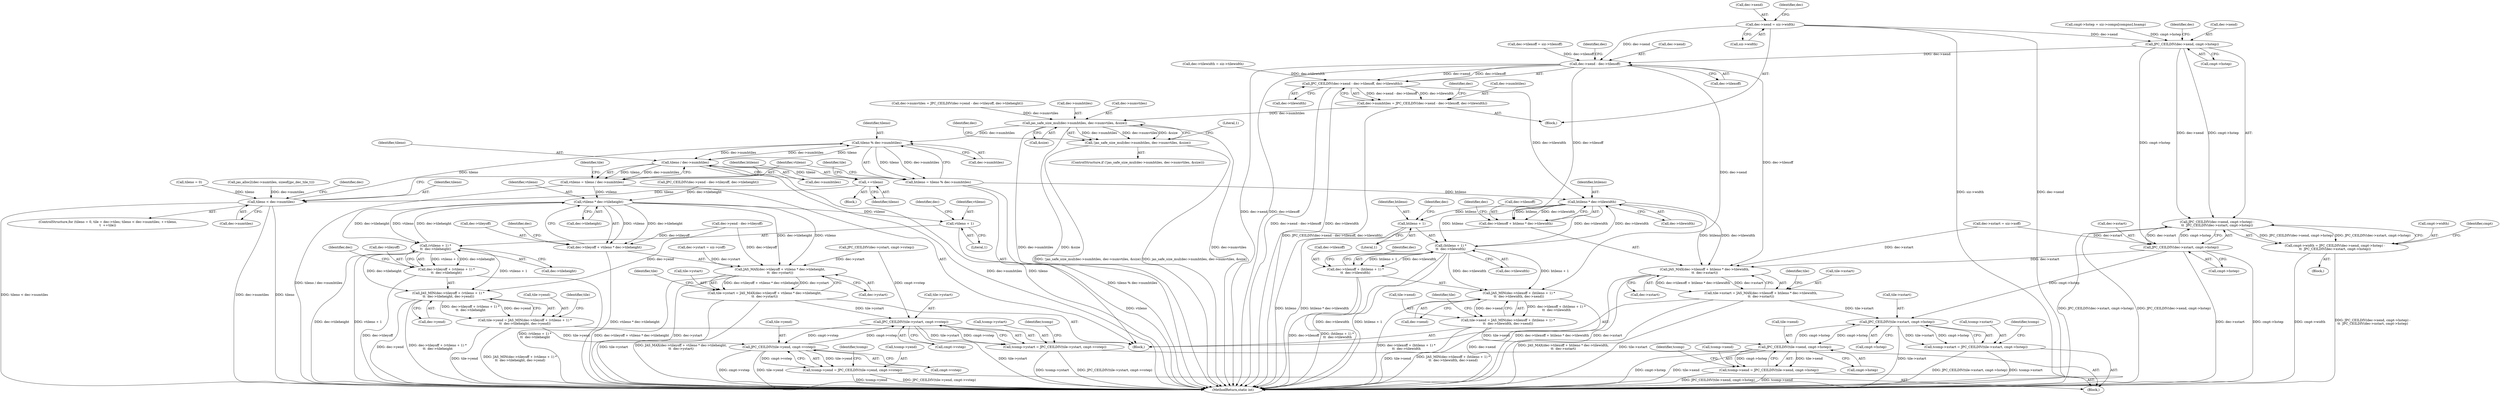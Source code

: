 digraph "0_jasper_d91198abd00fc435a397fe6bad906a4c1748e9cf@pointer" {
"1000136" [label="(Call,dec->xend = siz->width)"];
"1000285" [label="(Call,JPC_CEILDIV(dec->xend, cmpt->hstep))"];
"1000284" [label="(Call,JPC_CEILDIV(dec->xend, cmpt->hstep) -\n\t\t  JPC_CEILDIV(dec->xstart, cmpt->hstep))"];
"1000280" [label="(Call,cmpt->width = JPC_CEILDIV(dec->xend, cmpt->hstep) -\n\t\t  JPC_CEILDIV(dec->xstart, cmpt->hstep))"];
"1000292" [label="(Call,JPC_CEILDIV(dec->xstart, cmpt->hstep))"];
"1000463" [label="(Call,JAS_MAX(dec->tilexoff + htileno * dec->tilewidth,\n\t\t  dec->xstart))"];
"1000459" [label="(Call,tile->xstart = JAS_MAX(dec->tilexoff + htileno * dec->tilewidth,\n\t\t  dec->xstart))"];
"1000631" [label="(Call,JPC_CEILDIV(tile->xstart, cmpt->hstep))"];
"1000627" [label="(Call,tcomp->xstart = JPC_CEILDIV(tile->xstart, cmpt->hstep))"];
"1000653" [label="(Call,JPC_CEILDIV(tile->xend, cmpt->hstep))"];
"1000649" [label="(Call,tcomp->xend = JPC_CEILDIV(tile->xend, cmpt->hstep))"];
"1000338" [label="(Call,dec->xend - dec->tilexoff)"];
"1000337" [label="(Call,JPC_CEILDIV(dec->xend - dec->tilexoff, dec->tilewidth))"];
"1000333" [label="(Call,dec->numhtiles = JPC_CEILDIV(dec->xend - dec->tilexoff, dec->tilewidth))"];
"1000365" [label="(Call,jas_safe_size_mul(dec->numhtiles, dec->numvtiles, &size))"];
"1000364" [label="(Call,!jas_safe_size_mul(dec->numhtiles, dec->numvtiles, &size))"];
"1000437" [label="(Call,tileno % dec->numhtiles)"];
"1000435" [label="(Call,htileno = tileno % dec->numhtiles)"];
"1000468" [label="(Call,htileno * dec->tilewidth)"];
"1000464" [label="(Call,dec->tilexoff + htileno * dec->tilewidth)"];
"1000502" [label="(Call,(htileno + 1) *\n\t\t  dec->tilewidth)"];
"1000497" [label="(Call,JAS_MIN(dec->tilexoff + (htileno + 1) *\n\t\t  dec->tilewidth, dec->xend))"];
"1000493" [label="(Call,tile->xend = JAS_MIN(dec->tilexoff + (htileno + 1) *\n\t\t  dec->tilewidth, dec->xend))"];
"1000498" [label="(Call,dec->tilexoff + (htileno + 1) *\n\t\t  dec->tilewidth)"];
"1000503" [label="(Call,htileno + 1)"];
"1000444" [label="(Call,tileno / dec->numhtiles)"];
"1000430" [label="(Call,++tileno)"];
"1000424" [label="(Call,tileno < dec->numtiles)"];
"1000442" [label="(Call,vtileno = tileno / dec->numhtiles)"];
"1000485" [label="(Call,vtileno * dec->tileheight)"];
"1000480" [label="(Call,JAS_MAX(dec->tileyoff + vtileno * dec->tileheight,\n\t\t  dec->ystart))"];
"1000476" [label="(Call,tile->ystart = JAS_MAX(dec->tileyoff + vtileno * dec->tileheight,\n\t\t  dec->ystart))"];
"1000642" [label="(Call,JPC_CEILDIV(tile->ystart, cmpt->vstep))"];
"1000638" [label="(Call,tcomp->ystart = JPC_CEILDIV(tile->ystart, cmpt->vstep))"];
"1000664" [label="(Call,JPC_CEILDIV(tile->yend, cmpt->vstep))"];
"1000660" [label="(Call,tcomp->yend = JPC_CEILDIV(tile->yend, cmpt->vstep))"];
"1000481" [label="(Call,dec->tileyoff + vtileno * dec->tileheight)"];
"1000521" [label="(Call,(vtileno + 1) *\n\t\t  dec->tileheight)"];
"1000516" [label="(Call,JAS_MIN(dec->tileyoff + (vtileno + 1) *\n\t\t  dec->tileheight, dec->yend))"];
"1000512" [label="(Call,tile->yend = JAS_MIN(dec->tileyoff + (vtileno + 1) *\n\t\t  dec->tileheight, dec->yend))"];
"1000517" [label="(Call,dec->tileyoff + (vtileno + 1) *\n\t\t  dec->tileheight)"];
"1000522" [label="(Call,vtileno + 1)"];
"1000678" [label="(Identifier,dec)"];
"1000611" [label="(Block,)"];
"1000150" [label="(Call,dec->tilewidth = siz->tilewidth)"];
"1000478" [label="(Identifier,tile)"];
"1000673" [label="(Identifier,tcomp)"];
"1000482" [label="(Call,dec->tileyoff)"];
"1000639" [label="(Call,tcomp->ystart)"];
"1000280" [label="(Call,cmpt->width = JPC_CEILDIV(dec->xend, cmpt->hstep) -\n\t\t  JPC_CEILDIV(dec->xstart, cmpt->hstep))"];
"1000498" [label="(Call,dec->tilexoff + (htileno + 1) *\n\t\t  dec->tilewidth)"];
"1000490" [label="(Call,dec->ystart)"];
"1000435" [label="(Call,htileno = tileno % dec->numhtiles)"];
"1000654" [label="(Call,tile->xend)"];
"1000437" [label="(Call,tileno % dec->numhtiles)"];
"1000292" [label="(Call,JPC_CEILDIV(dec->xstart, cmpt->hstep))"];
"1000473" [label="(Call,dec->xstart)"];
"1000377" [label="(Literal,1)"];
"1000529" [label="(Identifier,dec)"];
"1000281" [label="(Call,cmpt->width)"];
"1000514" [label="(Identifier,tile)"];
"1000345" [label="(Call,dec->tilewidth)"];
"1000439" [label="(Call,dec->numhtiles)"];
"1000504" [label="(Identifier,htileno)"];
"1000366" [label="(Call,dec->numhtiles)"];
"1000426" [label="(Call,dec->numtiles)"];
"1000469" [label="(Identifier,htileno)"];
"1000369" [label="(Call,dec->numvtiles)"];
"1000487" [label="(Call,dec->tileheight)"];
"1000485" [label="(Call,vtileno * dec->tileheight)"];
"1000463" [label="(Call,JAS_MAX(dec->tilexoff + htileno * dec->tilewidth,\n\t\t  dec->xstart))"];
"1000512" [label="(Call,tile->yend = JAS_MIN(dec->tileyoff + (vtileno + 1) *\n\t\t  dec->tileheight, dec->yend))"];
"1000438" [label="(Identifier,tileno)"];
"1000436" [label="(Identifier,htileno)"];
"1000380" [label="(Identifier,dec)"];
"1000495" [label="(Identifier,tile)"];
"1000434" [label="(Block,)"];
"1000493" [label="(Call,tile->xend = JAS_MIN(dec->tilexoff + (htileno + 1) *\n\t\t  dec->tilewidth, dec->xend))"];
"1000657" [label="(Call,cmpt->hstep)"];
"1000293" [label="(Call,dec->xstart)"];
"1000522" [label="(Call,vtileno + 1)"];
"1000497" [label="(Call,JAS_MIN(dec->tilexoff + (htileno + 1) *\n\t\t  dec->tilewidth, dec->xend))"];
"1000627" [label="(Call,tcomp->xstart = JPC_CEILDIV(tile->xstart, cmpt->hstep))"];
"1000518" [label="(Call,dec->tileyoff)"];
"1000430" [label="(Call,++tileno)"];
"1000104" [label="(Block,)"];
"1000528" [label="(Call,dec->yend)"];
"1000649" [label="(Call,tcomp->xend = JPC_CEILDIV(tile->xend, cmpt->hstep))"];
"1000294" [label="(Identifier,dec)"];
"1000635" [label="(Call,cmpt->hstep)"];
"1000286" [label="(Call,dec->xend)"];
"1000499" [label="(Call,dec->tilexoff)"];
"1000339" [label="(Call,dec->xend)"];
"1000660" [label="(Call,tcomp->yend = JPC_CEILDIV(tile->yend, cmpt->vstep))"];
"1000140" [label="(Call,siz->width)"];
"1000464" [label="(Call,dec->tilexoff + htileno * dec->tilewidth)"];
"1000468" [label="(Call,htileno * dec->tilewidth)"];
"1000364" [label="(Call,!jas_safe_size_mul(dec->numhtiles, dec->numvtiles, &size))"];
"1000363" [label="(ControlStructure,if (!jas_safe_size_mul(dec->numhtiles, dec->numvtiles, &size)))"];
"1000510" [label="(Identifier,dec)"];
"1000523" [label="(Identifier,vtileno)"];
"1000350" [label="(Identifier,dec)"];
"1000164" [label="(Call,dec->tilexoff = siz->tilexoff)"];
"1000503" [label="(Call,htileno + 1)"];
"1000346" [label="(Identifier,dec)"];
"1000284" [label="(Call,JPC_CEILDIV(dec->xend, cmpt->hstep) -\n\t\t  JPC_CEILDIV(dec->xstart, cmpt->hstep))"];
"1000526" [label="(Identifier,dec)"];
"1000643" [label="(Call,tile->ystart)"];
"1000235" [label="(Block,)"];
"1000333" [label="(Call,dec->numhtiles = JPC_CEILDIV(dec->xend - dec->tilexoff, dec->tilewidth))"];
"1000342" [label="(Call,dec->tilexoff)"];
"1000474" [label="(Identifier,dec)"];
"1000662" [label="(Identifier,tcomp)"];
"1000451" [label="(Identifier,tile)"];
"1000646" [label="(Call,cmpt->vstep)"];
"1000507" [label="(Identifier,dec)"];
"1000470" [label="(Call,dec->tilewidth)"];
"1000129" [label="(Call,dec->ystart = siz->yoff)"];
"1000494" [label="(Call,tile->xend)"];
"1000352" [label="(Call,JPC_CEILDIV(dec->yend - dec->tileyoff, dec->tileheight))"];
"1000651" [label="(Identifier,tcomp)"];
"1000311" [label="(Call,JPC_CEILDIV(dec->ystart, cmpt->vstep))"];
"1000424" [label="(Call,tileno < dec->numtiles)"];
"1000688" [label="(MethodReturn,static int)"];
"1000481" [label="(Call,dec->tileyoff + vtileno * dec->tileheight)"];
"1000122" [label="(Call,dec->xstart = siz->xoff)"];
"1000628" [label="(Call,tcomp->xstart)"];
"1000642" [label="(Call,JPC_CEILDIV(tile->ystart, cmpt->vstep))"];
"1000136" [label="(Call,dec->xend = siz->width)"];
"1000668" [label="(Call,cmpt->vstep)"];
"1000296" [label="(Call,cmpt->hstep)"];
"1000480" [label="(Call,JAS_MAX(dec->tileyoff + vtileno * dec->tileheight,\n\t\t  dec->ystart))"];
"1000445" [label="(Identifier,tileno)"];
"1000338" [label="(Call,dec->xend - dec->tilexoff)"];
"1000348" [label="(Call,dec->numvtiles = JPC_CEILDIV(dec->yend - dec->tileyoff, dec->tileheight))"];
"1000661" [label="(Call,tcomp->yend)"];
"1000443" [label="(Identifier,vtileno)"];
"1000650" [label="(Call,tcomp->xend)"];
"1000477" [label="(Call,tile->ystart)"];
"1000429" [label="(Block,)"];
"1000431" [label="(Identifier,tileno)"];
"1000638" [label="(Call,tcomp->ystart = JPC_CEILDIV(tile->ystart, cmpt->vstep))"];
"1000446" [label="(Call,dec->numhtiles)"];
"1000513" [label="(Call,tile->yend)"];
"1000665" [label="(Call,tile->yend)"];
"1000509" [label="(Call,dec->xend)"];
"1000137" [label="(Call,dec->xend)"];
"1000460" [label="(Call,tile->xstart)"];
"1000524" [label="(Literal,1)"];
"1000476" [label="(Call,tile->ystart = JAS_MAX(dec->tileyoff + vtileno * dec->tileheight,\n\t\t  dec->ystart))"];
"1000653" [label="(Call,JPC_CEILDIV(tile->xend, cmpt->hstep))"];
"1000486" [label="(Identifier,vtileno)"];
"1000459" [label="(Call,tile->xstart = JAS_MAX(dec->tilexoff + htileno * dec->tilewidth,\n\t\t  dec->xstart))"];
"1000491" [label="(Identifier,dec)"];
"1000433" [label="(Identifier,tile)"];
"1000365" [label="(Call,jas_safe_size_mul(dec->numhtiles, dec->numvtiles, &size))"];
"1000425" [label="(Identifier,tileno)"];
"1000416" [label="(Call,tileno = 0)"];
"1000465" [label="(Call,dec->tilexoff)"];
"1000664" [label="(Call,JPC_CEILDIV(tile->yend, cmpt->vstep))"];
"1000517" [label="(Call,dec->tileyoff + (vtileno + 1) *\n\t\t  dec->tileheight)"];
"1000506" [label="(Call,dec->tilewidth)"];
"1000334" [label="(Call,dec->numhtiles)"];
"1000444" [label="(Call,tileno / dec->numhtiles)"];
"1000525" [label="(Call,dec->tileheight)"];
"1000516" [label="(Call,JAS_MIN(dec->tileyoff + (vtileno + 1) *\n\t\t  dec->tileheight, dec->yend))"];
"1000502" [label="(Call,(htileno + 1) *\n\t\t  dec->tilewidth)"];
"1000258" [label="(Call,cmpt->hstep = siz->comps[compno].hsamp)"];
"1000289" [label="(Call,cmpt->hstep)"];
"1000372" [label="(Call,&size)"];
"1000632" [label="(Call,tile->xstart)"];
"1000404" [label="(Call,jas_alloc2(dec->numtiles, sizeof(jpc_dec_tile_t)))"];
"1000533" [label="(Identifier,tile)"];
"1000631" [label="(Call,JPC_CEILDIV(tile->xstart, cmpt->hstep))"];
"1000301" [label="(Identifier,cmpt)"];
"1000337" [label="(Call,JPC_CEILDIV(dec->xend - dec->tilexoff, dec->tilewidth))"];
"1000442" [label="(Call,vtileno = tileno / dec->numhtiles)"];
"1000145" [label="(Identifier,dec)"];
"1000285" [label="(Call,JPC_CEILDIV(dec->xend, cmpt->hstep))"];
"1000414" [label="(ControlStructure,for (tileno = 0, tile = dec->tiles; tileno < dec->numtiles; ++tileno,\n\t  ++tile))"];
"1000505" [label="(Literal,1)"];
"1000353" [label="(Call,dec->yend - dec->tileyoff)"];
"1000640" [label="(Identifier,tcomp)"];
"1000521" [label="(Call,(vtileno + 1) *\n\t\t  dec->tileheight)"];
"1000136" -> "1000104"  [label="AST: "];
"1000136" -> "1000140"  [label="CFG: "];
"1000137" -> "1000136"  [label="AST: "];
"1000140" -> "1000136"  [label="AST: "];
"1000145" -> "1000136"  [label="CFG: "];
"1000136" -> "1000688"  [label="DDG: siz->width"];
"1000136" -> "1000688"  [label="DDG: dec->xend"];
"1000136" -> "1000285"  [label="DDG: dec->xend"];
"1000136" -> "1000338"  [label="DDG: dec->xend"];
"1000285" -> "1000284"  [label="AST: "];
"1000285" -> "1000289"  [label="CFG: "];
"1000286" -> "1000285"  [label="AST: "];
"1000289" -> "1000285"  [label="AST: "];
"1000294" -> "1000285"  [label="CFG: "];
"1000285" -> "1000284"  [label="DDG: dec->xend"];
"1000285" -> "1000284"  [label="DDG: cmpt->hstep"];
"1000258" -> "1000285"  [label="DDG: cmpt->hstep"];
"1000285" -> "1000292"  [label="DDG: cmpt->hstep"];
"1000285" -> "1000338"  [label="DDG: dec->xend"];
"1000284" -> "1000280"  [label="AST: "];
"1000284" -> "1000292"  [label="CFG: "];
"1000292" -> "1000284"  [label="AST: "];
"1000280" -> "1000284"  [label="CFG: "];
"1000284" -> "1000688"  [label="DDG: JPC_CEILDIV(dec->xstart, cmpt->hstep)"];
"1000284" -> "1000688"  [label="DDG: JPC_CEILDIV(dec->xend, cmpt->hstep)"];
"1000284" -> "1000280"  [label="DDG: JPC_CEILDIV(dec->xend, cmpt->hstep)"];
"1000284" -> "1000280"  [label="DDG: JPC_CEILDIV(dec->xstart, cmpt->hstep)"];
"1000292" -> "1000284"  [label="DDG: dec->xstart"];
"1000292" -> "1000284"  [label="DDG: cmpt->hstep"];
"1000280" -> "1000235"  [label="AST: "];
"1000281" -> "1000280"  [label="AST: "];
"1000301" -> "1000280"  [label="CFG: "];
"1000280" -> "1000688"  [label="DDG: JPC_CEILDIV(dec->xend, cmpt->hstep) -\n\t\t  JPC_CEILDIV(dec->xstart, cmpt->hstep)"];
"1000280" -> "1000688"  [label="DDG: cmpt->width"];
"1000292" -> "1000296"  [label="CFG: "];
"1000293" -> "1000292"  [label="AST: "];
"1000296" -> "1000292"  [label="AST: "];
"1000292" -> "1000688"  [label="DDG: dec->xstart"];
"1000292" -> "1000688"  [label="DDG: cmpt->hstep"];
"1000122" -> "1000292"  [label="DDG: dec->xstart"];
"1000292" -> "1000463"  [label="DDG: dec->xstart"];
"1000292" -> "1000631"  [label="DDG: cmpt->hstep"];
"1000463" -> "1000459"  [label="AST: "];
"1000463" -> "1000473"  [label="CFG: "];
"1000464" -> "1000463"  [label="AST: "];
"1000473" -> "1000463"  [label="AST: "];
"1000459" -> "1000463"  [label="CFG: "];
"1000463" -> "1000688"  [label="DDG: dec->tilexoff + htileno * dec->tilewidth"];
"1000463" -> "1000688"  [label="DDG: dec->xstart"];
"1000463" -> "1000459"  [label="DDG: dec->tilexoff + htileno * dec->tilewidth"];
"1000463" -> "1000459"  [label="DDG: dec->xstart"];
"1000338" -> "1000463"  [label="DDG: dec->tilexoff"];
"1000468" -> "1000463"  [label="DDG: htileno"];
"1000468" -> "1000463"  [label="DDG: dec->tilewidth"];
"1000122" -> "1000463"  [label="DDG: dec->xstart"];
"1000459" -> "1000434"  [label="AST: "];
"1000460" -> "1000459"  [label="AST: "];
"1000478" -> "1000459"  [label="CFG: "];
"1000459" -> "1000688"  [label="DDG: tile->xstart"];
"1000459" -> "1000688"  [label="DDG: JAS_MAX(dec->tilexoff + htileno * dec->tilewidth,\n\t\t  dec->xstart)"];
"1000459" -> "1000631"  [label="DDG: tile->xstart"];
"1000631" -> "1000627"  [label="AST: "];
"1000631" -> "1000635"  [label="CFG: "];
"1000632" -> "1000631"  [label="AST: "];
"1000635" -> "1000631"  [label="AST: "];
"1000627" -> "1000631"  [label="CFG: "];
"1000631" -> "1000688"  [label="DDG: tile->xstart"];
"1000631" -> "1000627"  [label="DDG: tile->xstart"];
"1000631" -> "1000627"  [label="DDG: cmpt->hstep"];
"1000653" -> "1000631"  [label="DDG: cmpt->hstep"];
"1000631" -> "1000653"  [label="DDG: cmpt->hstep"];
"1000627" -> "1000611"  [label="AST: "];
"1000628" -> "1000627"  [label="AST: "];
"1000640" -> "1000627"  [label="CFG: "];
"1000627" -> "1000688"  [label="DDG: JPC_CEILDIV(tile->xstart, cmpt->hstep)"];
"1000627" -> "1000688"  [label="DDG: tcomp->xstart"];
"1000653" -> "1000649"  [label="AST: "];
"1000653" -> "1000657"  [label="CFG: "];
"1000654" -> "1000653"  [label="AST: "];
"1000657" -> "1000653"  [label="AST: "];
"1000649" -> "1000653"  [label="CFG: "];
"1000653" -> "1000688"  [label="DDG: cmpt->hstep"];
"1000653" -> "1000688"  [label="DDG: tile->xend"];
"1000653" -> "1000649"  [label="DDG: tile->xend"];
"1000653" -> "1000649"  [label="DDG: cmpt->hstep"];
"1000493" -> "1000653"  [label="DDG: tile->xend"];
"1000649" -> "1000611"  [label="AST: "];
"1000650" -> "1000649"  [label="AST: "];
"1000662" -> "1000649"  [label="CFG: "];
"1000649" -> "1000688"  [label="DDG: tcomp->xend"];
"1000649" -> "1000688"  [label="DDG: JPC_CEILDIV(tile->xend, cmpt->hstep)"];
"1000338" -> "1000337"  [label="AST: "];
"1000338" -> "1000342"  [label="CFG: "];
"1000339" -> "1000338"  [label="AST: "];
"1000342" -> "1000338"  [label="AST: "];
"1000346" -> "1000338"  [label="CFG: "];
"1000338" -> "1000688"  [label="DDG: dec->xend"];
"1000338" -> "1000688"  [label="DDG: dec->tilexoff"];
"1000338" -> "1000337"  [label="DDG: dec->xend"];
"1000338" -> "1000337"  [label="DDG: dec->tilexoff"];
"1000164" -> "1000338"  [label="DDG: dec->tilexoff"];
"1000338" -> "1000464"  [label="DDG: dec->tilexoff"];
"1000338" -> "1000497"  [label="DDG: dec->xend"];
"1000337" -> "1000333"  [label="AST: "];
"1000337" -> "1000345"  [label="CFG: "];
"1000345" -> "1000337"  [label="AST: "];
"1000333" -> "1000337"  [label="CFG: "];
"1000337" -> "1000688"  [label="DDG: dec->xend - dec->tilexoff"];
"1000337" -> "1000688"  [label="DDG: dec->tilewidth"];
"1000337" -> "1000333"  [label="DDG: dec->xend - dec->tilexoff"];
"1000337" -> "1000333"  [label="DDG: dec->tilewidth"];
"1000150" -> "1000337"  [label="DDG: dec->tilewidth"];
"1000337" -> "1000468"  [label="DDG: dec->tilewidth"];
"1000333" -> "1000104"  [label="AST: "];
"1000334" -> "1000333"  [label="AST: "];
"1000350" -> "1000333"  [label="CFG: "];
"1000333" -> "1000688"  [label="DDG: JPC_CEILDIV(dec->xend - dec->tilexoff, dec->tilewidth)"];
"1000333" -> "1000365"  [label="DDG: dec->numhtiles"];
"1000365" -> "1000364"  [label="AST: "];
"1000365" -> "1000372"  [label="CFG: "];
"1000366" -> "1000365"  [label="AST: "];
"1000369" -> "1000365"  [label="AST: "];
"1000372" -> "1000365"  [label="AST: "];
"1000364" -> "1000365"  [label="CFG: "];
"1000365" -> "1000688"  [label="DDG: dec->numvtiles"];
"1000365" -> "1000688"  [label="DDG: dec->numhtiles"];
"1000365" -> "1000688"  [label="DDG: &size"];
"1000365" -> "1000364"  [label="DDG: dec->numhtiles"];
"1000365" -> "1000364"  [label="DDG: dec->numvtiles"];
"1000365" -> "1000364"  [label="DDG: &size"];
"1000348" -> "1000365"  [label="DDG: dec->numvtiles"];
"1000365" -> "1000437"  [label="DDG: dec->numhtiles"];
"1000364" -> "1000363"  [label="AST: "];
"1000377" -> "1000364"  [label="CFG: "];
"1000380" -> "1000364"  [label="CFG: "];
"1000364" -> "1000688"  [label="DDG: jas_safe_size_mul(dec->numhtiles, dec->numvtiles, &size)"];
"1000364" -> "1000688"  [label="DDG: !jas_safe_size_mul(dec->numhtiles, dec->numvtiles, &size)"];
"1000437" -> "1000435"  [label="AST: "];
"1000437" -> "1000439"  [label="CFG: "];
"1000438" -> "1000437"  [label="AST: "];
"1000439" -> "1000437"  [label="AST: "];
"1000435" -> "1000437"  [label="CFG: "];
"1000437" -> "1000435"  [label="DDG: tileno"];
"1000437" -> "1000435"  [label="DDG: dec->numhtiles"];
"1000424" -> "1000437"  [label="DDG: tileno"];
"1000444" -> "1000437"  [label="DDG: dec->numhtiles"];
"1000437" -> "1000444"  [label="DDG: tileno"];
"1000437" -> "1000444"  [label="DDG: dec->numhtiles"];
"1000435" -> "1000434"  [label="AST: "];
"1000436" -> "1000435"  [label="AST: "];
"1000443" -> "1000435"  [label="CFG: "];
"1000435" -> "1000688"  [label="DDG: tileno % dec->numhtiles"];
"1000435" -> "1000468"  [label="DDG: htileno"];
"1000468" -> "1000464"  [label="AST: "];
"1000468" -> "1000470"  [label="CFG: "];
"1000469" -> "1000468"  [label="AST: "];
"1000470" -> "1000468"  [label="AST: "];
"1000464" -> "1000468"  [label="CFG: "];
"1000468" -> "1000464"  [label="DDG: htileno"];
"1000468" -> "1000464"  [label="DDG: dec->tilewidth"];
"1000502" -> "1000468"  [label="DDG: dec->tilewidth"];
"1000468" -> "1000502"  [label="DDG: htileno"];
"1000468" -> "1000502"  [label="DDG: dec->tilewidth"];
"1000468" -> "1000503"  [label="DDG: htileno"];
"1000465" -> "1000464"  [label="AST: "];
"1000474" -> "1000464"  [label="CFG: "];
"1000464" -> "1000688"  [label="DDG: htileno * dec->tilewidth"];
"1000502" -> "1000498"  [label="AST: "];
"1000502" -> "1000506"  [label="CFG: "];
"1000503" -> "1000502"  [label="AST: "];
"1000506" -> "1000502"  [label="AST: "];
"1000498" -> "1000502"  [label="CFG: "];
"1000502" -> "1000688"  [label="DDG: dec->tilewidth"];
"1000502" -> "1000688"  [label="DDG: htileno + 1"];
"1000502" -> "1000497"  [label="DDG: htileno + 1"];
"1000502" -> "1000497"  [label="DDG: dec->tilewidth"];
"1000502" -> "1000498"  [label="DDG: htileno + 1"];
"1000502" -> "1000498"  [label="DDG: dec->tilewidth"];
"1000497" -> "1000493"  [label="AST: "];
"1000497" -> "1000509"  [label="CFG: "];
"1000498" -> "1000497"  [label="AST: "];
"1000509" -> "1000497"  [label="AST: "];
"1000493" -> "1000497"  [label="CFG: "];
"1000497" -> "1000688"  [label="DDG: dec->xend"];
"1000497" -> "1000688"  [label="DDG: dec->tilexoff + (htileno + 1) *\n\t\t  dec->tilewidth"];
"1000497" -> "1000493"  [label="DDG: dec->tilexoff + (htileno + 1) *\n\t\t  dec->tilewidth"];
"1000497" -> "1000493"  [label="DDG: dec->xend"];
"1000493" -> "1000434"  [label="AST: "];
"1000494" -> "1000493"  [label="AST: "];
"1000514" -> "1000493"  [label="CFG: "];
"1000493" -> "1000688"  [label="DDG: tile->xend"];
"1000493" -> "1000688"  [label="DDG: JAS_MIN(dec->tilexoff + (htileno + 1) *\n\t\t  dec->tilewidth, dec->xend)"];
"1000499" -> "1000498"  [label="AST: "];
"1000510" -> "1000498"  [label="CFG: "];
"1000498" -> "1000688"  [label="DDG: (htileno + 1) *\n\t\t  dec->tilewidth"];
"1000498" -> "1000688"  [label="DDG: dec->tilexoff"];
"1000503" -> "1000505"  [label="CFG: "];
"1000504" -> "1000503"  [label="AST: "];
"1000505" -> "1000503"  [label="AST: "];
"1000507" -> "1000503"  [label="CFG: "];
"1000503" -> "1000688"  [label="DDG: htileno"];
"1000444" -> "1000442"  [label="AST: "];
"1000444" -> "1000446"  [label="CFG: "];
"1000445" -> "1000444"  [label="AST: "];
"1000446" -> "1000444"  [label="AST: "];
"1000442" -> "1000444"  [label="CFG: "];
"1000444" -> "1000688"  [label="DDG: dec->numhtiles"];
"1000444" -> "1000688"  [label="DDG: tileno"];
"1000444" -> "1000430"  [label="DDG: tileno"];
"1000444" -> "1000442"  [label="DDG: tileno"];
"1000444" -> "1000442"  [label="DDG: dec->numhtiles"];
"1000430" -> "1000429"  [label="AST: "];
"1000430" -> "1000431"  [label="CFG: "];
"1000431" -> "1000430"  [label="AST: "];
"1000433" -> "1000430"  [label="CFG: "];
"1000430" -> "1000424"  [label="DDG: tileno"];
"1000424" -> "1000414"  [label="AST: "];
"1000424" -> "1000426"  [label="CFG: "];
"1000425" -> "1000424"  [label="AST: "];
"1000426" -> "1000424"  [label="AST: "];
"1000436" -> "1000424"  [label="CFG: "];
"1000678" -> "1000424"  [label="CFG: "];
"1000424" -> "1000688"  [label="DDG: dec->numtiles"];
"1000424" -> "1000688"  [label="DDG: tileno"];
"1000424" -> "1000688"  [label="DDG: tileno < dec->numtiles"];
"1000416" -> "1000424"  [label="DDG: tileno"];
"1000404" -> "1000424"  [label="DDG: dec->numtiles"];
"1000442" -> "1000434"  [label="AST: "];
"1000443" -> "1000442"  [label="AST: "];
"1000451" -> "1000442"  [label="CFG: "];
"1000442" -> "1000688"  [label="DDG: tileno / dec->numhtiles"];
"1000442" -> "1000485"  [label="DDG: vtileno"];
"1000485" -> "1000481"  [label="AST: "];
"1000485" -> "1000487"  [label="CFG: "];
"1000486" -> "1000485"  [label="AST: "];
"1000487" -> "1000485"  [label="AST: "];
"1000481" -> "1000485"  [label="CFG: "];
"1000485" -> "1000480"  [label="DDG: vtileno"];
"1000485" -> "1000480"  [label="DDG: dec->tileheight"];
"1000485" -> "1000481"  [label="DDG: vtileno"];
"1000485" -> "1000481"  [label="DDG: dec->tileheight"];
"1000521" -> "1000485"  [label="DDG: dec->tileheight"];
"1000352" -> "1000485"  [label="DDG: dec->tileheight"];
"1000485" -> "1000521"  [label="DDG: vtileno"];
"1000485" -> "1000521"  [label="DDG: dec->tileheight"];
"1000485" -> "1000522"  [label="DDG: vtileno"];
"1000480" -> "1000476"  [label="AST: "];
"1000480" -> "1000490"  [label="CFG: "];
"1000481" -> "1000480"  [label="AST: "];
"1000490" -> "1000480"  [label="AST: "];
"1000476" -> "1000480"  [label="CFG: "];
"1000480" -> "1000688"  [label="DDG: dec->ystart"];
"1000480" -> "1000688"  [label="DDG: dec->tileyoff + vtileno * dec->tileheight"];
"1000480" -> "1000476"  [label="DDG: dec->tileyoff + vtileno * dec->tileheight"];
"1000480" -> "1000476"  [label="DDG: dec->ystart"];
"1000353" -> "1000480"  [label="DDG: dec->tileyoff"];
"1000129" -> "1000480"  [label="DDG: dec->ystart"];
"1000311" -> "1000480"  [label="DDG: dec->ystart"];
"1000476" -> "1000434"  [label="AST: "];
"1000477" -> "1000476"  [label="AST: "];
"1000495" -> "1000476"  [label="CFG: "];
"1000476" -> "1000688"  [label="DDG: tile->ystart"];
"1000476" -> "1000688"  [label="DDG: JAS_MAX(dec->tileyoff + vtileno * dec->tileheight,\n\t\t  dec->ystart)"];
"1000476" -> "1000642"  [label="DDG: tile->ystart"];
"1000642" -> "1000638"  [label="AST: "];
"1000642" -> "1000646"  [label="CFG: "];
"1000643" -> "1000642"  [label="AST: "];
"1000646" -> "1000642"  [label="AST: "];
"1000638" -> "1000642"  [label="CFG: "];
"1000642" -> "1000688"  [label="DDG: tile->ystart"];
"1000642" -> "1000638"  [label="DDG: tile->ystart"];
"1000642" -> "1000638"  [label="DDG: cmpt->vstep"];
"1000311" -> "1000642"  [label="DDG: cmpt->vstep"];
"1000664" -> "1000642"  [label="DDG: cmpt->vstep"];
"1000642" -> "1000664"  [label="DDG: cmpt->vstep"];
"1000638" -> "1000611"  [label="AST: "];
"1000639" -> "1000638"  [label="AST: "];
"1000651" -> "1000638"  [label="CFG: "];
"1000638" -> "1000688"  [label="DDG: tcomp->ystart"];
"1000638" -> "1000688"  [label="DDG: JPC_CEILDIV(tile->ystart, cmpt->vstep)"];
"1000664" -> "1000660"  [label="AST: "];
"1000664" -> "1000668"  [label="CFG: "];
"1000665" -> "1000664"  [label="AST: "];
"1000668" -> "1000664"  [label="AST: "];
"1000660" -> "1000664"  [label="CFG: "];
"1000664" -> "1000688"  [label="DDG: cmpt->vstep"];
"1000664" -> "1000688"  [label="DDG: tile->yend"];
"1000664" -> "1000660"  [label="DDG: tile->yend"];
"1000664" -> "1000660"  [label="DDG: cmpt->vstep"];
"1000512" -> "1000664"  [label="DDG: tile->yend"];
"1000660" -> "1000611"  [label="AST: "];
"1000661" -> "1000660"  [label="AST: "];
"1000673" -> "1000660"  [label="CFG: "];
"1000660" -> "1000688"  [label="DDG: JPC_CEILDIV(tile->yend, cmpt->vstep)"];
"1000660" -> "1000688"  [label="DDG: tcomp->yend"];
"1000482" -> "1000481"  [label="AST: "];
"1000491" -> "1000481"  [label="CFG: "];
"1000481" -> "1000688"  [label="DDG: vtileno * dec->tileheight"];
"1000353" -> "1000481"  [label="DDG: dec->tileyoff"];
"1000521" -> "1000517"  [label="AST: "];
"1000521" -> "1000525"  [label="CFG: "];
"1000522" -> "1000521"  [label="AST: "];
"1000525" -> "1000521"  [label="AST: "];
"1000517" -> "1000521"  [label="CFG: "];
"1000521" -> "1000688"  [label="DDG: dec->tileheight"];
"1000521" -> "1000688"  [label="DDG: vtileno + 1"];
"1000521" -> "1000516"  [label="DDG: vtileno + 1"];
"1000521" -> "1000516"  [label="DDG: dec->tileheight"];
"1000521" -> "1000517"  [label="DDG: vtileno + 1"];
"1000521" -> "1000517"  [label="DDG: dec->tileheight"];
"1000516" -> "1000512"  [label="AST: "];
"1000516" -> "1000528"  [label="CFG: "];
"1000517" -> "1000516"  [label="AST: "];
"1000528" -> "1000516"  [label="AST: "];
"1000512" -> "1000516"  [label="CFG: "];
"1000516" -> "1000688"  [label="DDG: dec->yend"];
"1000516" -> "1000688"  [label="DDG: dec->tileyoff + (vtileno + 1) *\n\t\t  dec->tileheight"];
"1000516" -> "1000512"  [label="DDG: dec->tileyoff + (vtileno + 1) *\n\t\t  dec->tileheight"];
"1000516" -> "1000512"  [label="DDG: dec->yend"];
"1000353" -> "1000516"  [label="DDG: dec->yend"];
"1000512" -> "1000434"  [label="AST: "];
"1000513" -> "1000512"  [label="AST: "];
"1000533" -> "1000512"  [label="CFG: "];
"1000512" -> "1000688"  [label="DDG: tile->yend"];
"1000512" -> "1000688"  [label="DDG: JAS_MIN(dec->tileyoff + (vtileno + 1) *\n\t\t  dec->tileheight, dec->yend)"];
"1000518" -> "1000517"  [label="AST: "];
"1000529" -> "1000517"  [label="CFG: "];
"1000517" -> "1000688"  [label="DDG: dec->tileyoff"];
"1000517" -> "1000688"  [label="DDG: (vtileno + 1) *\n\t\t  dec->tileheight"];
"1000522" -> "1000524"  [label="CFG: "];
"1000523" -> "1000522"  [label="AST: "];
"1000524" -> "1000522"  [label="AST: "];
"1000526" -> "1000522"  [label="CFG: "];
"1000522" -> "1000688"  [label="DDG: vtileno"];
}
